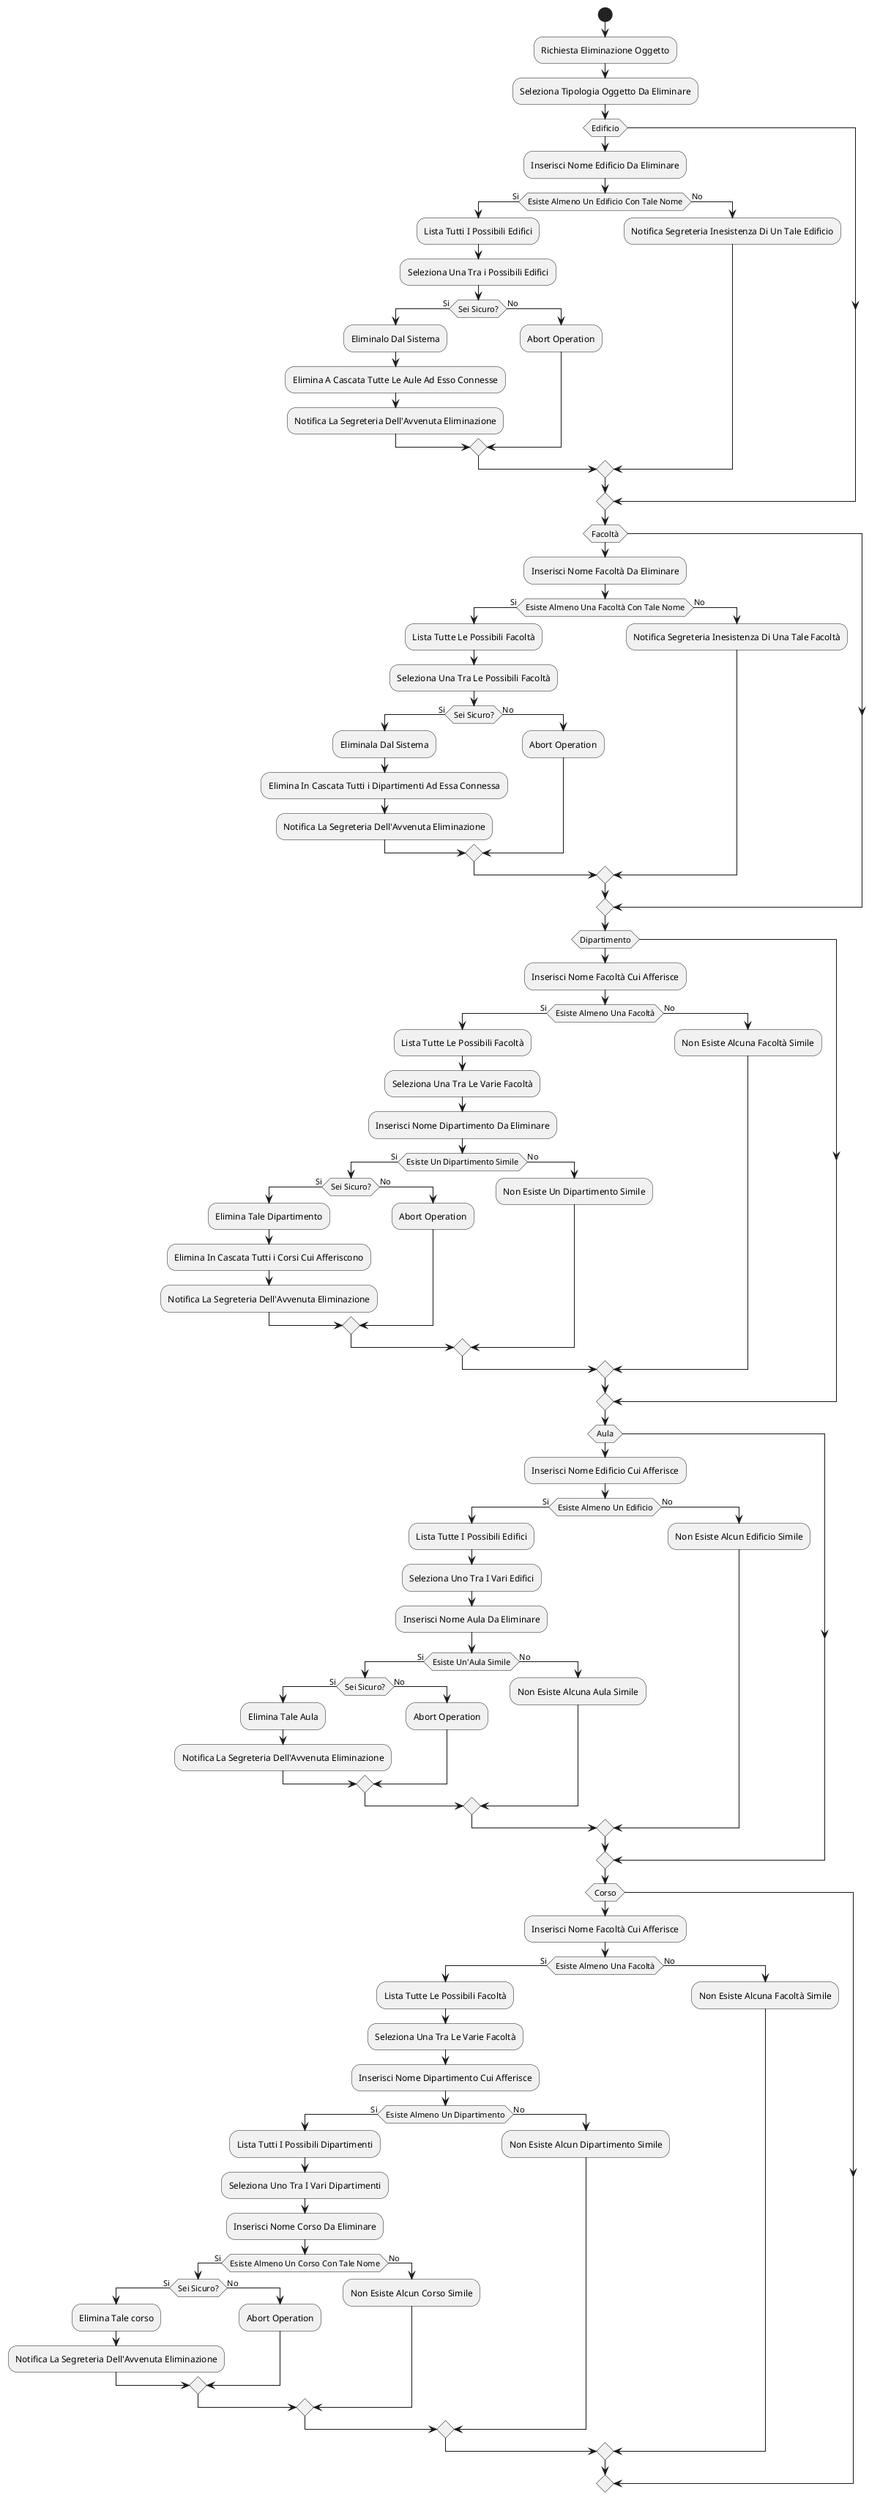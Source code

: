 @startuml

start

:Richiesta Eliminazione Oggetto;

:Seleziona Tipologia Oggetto Da Eliminare;

if (Edificio) then
    :Inserisci Nome Edificio Da Eliminare;
    if (Esiste Almeno Un Edificio Con Tale Nome) then (Si)
        :Lista Tutti I Possibili Edifici;
        :Seleziona Una Tra i Possibili Edifici;
        if (Sei Sicuro?) then (Si)
            :Eliminalo Dal Sistema;
            :Elimina A Cascata Tutte Le Aule Ad Esso Connesse;
            :Notifica La Segreteria Dell'Avvenuta Eliminazione;
        else (No)
            :Abort Operation;
        endif
    else (No)
        :Notifica Segreteria Inesistenza Di Un Tale Edificio;
    endif
endif

if (Facoltà) then

    :Inserisci Nome Facoltà Da Eliminare;

    if (Esiste Almeno Una Facoltà Con Tale Nome) then (Si)

        :Lista Tutte Le Possibili Facoltà;

        :Seleziona Una Tra Le Possibili Facoltà;

        if (Sei Sicuro?) then (Si)
            :Eliminala Dal Sistema;

            :Elimina In Cascata Tutti i Dipartimenti Ad Essa Connessa;

            :Notifica La Segreteria Dell'Avvenuta Eliminazione;

        else (No)

            :Abort Operation;

        endif

    else (No)

        :Notifica Segreteria Inesistenza Di Una Tale Facoltà;

    endif

endif

if (Dipartimento) then

    :Inserisci Nome Facoltà Cui Afferisce;

    if (Esiste Almeno Una Facoltà) then (Si)

        :Lista Tutte Le Possibili Facoltà;

        :Seleziona Una Tra Le Varie Facoltà;

        :Inserisci Nome Dipartimento Da Eliminare;

        if (Esiste Un Dipartimento Simile) then (Si)

            if (Sei Sicuro?) then (Si)
                :Elimina Tale Dipartimento;

                :Elimina In Cascata Tutti i Corsi Cui Afferiscono;

                :Notifica La Segreteria Dell'Avvenuta Eliminazione;

            else (No)

                :Abort Operation;

            endif

        else (No)

            :Non Esiste Un Dipartimento Simile;

        endif

    else (No)

        :Non Esiste Alcuna Facoltà Simile;

    endif

endif

if (Aula) then

    :Inserisci Nome Edificio Cui Afferisce;

    if (Esiste Almeno Un Edificio) then (Si)

        :Lista Tutte I Possibili Edifici;

        :Seleziona Uno Tra I Vari Edifici;

        :Inserisci Nome Aula Da Eliminare;

        if (Esiste Un'Aula Simile) then (Si)

            if (Sei Sicuro?) then (Si)
                :Elimina Tale Aula;

                :Notifica La Segreteria Dell'Avvenuta Eliminazione;

            else (No)

                :Abort Operation;

            endif

        else (No)

            :Non Esiste Alcuna Aula Simile;

        endif

    else (No)

        :Non Esiste Alcun Edificio Simile;

    endif

endif

if (Corso) then

    :Inserisci Nome Facoltà Cui Afferisce;

    if (Esiste Almeno Una Facoltà) then (Si)

        :Lista Tutte Le Possibili Facoltà;

        :Seleziona Una Tra Le Varie Facoltà;

        :Inserisci Nome Dipartimento Cui Afferisce;

        if (Esiste Almeno Un Dipartimento) then (Si)

            :Lista Tutti I Possibili Dipartimenti;

            :Seleziona Uno Tra I Vari Dipartimenti;

            :Inserisci Nome Corso Da Eliminare;

            if (Esiste Almeno Un Corso Con Tale Nome) then (Si)

                if (Sei Sicuro?) then (Si)

                    :Elimina Tale corso;

                    :Notifica La Segreteria Dell'Avvenuta Eliminazione;

                else (No)

                    :Abort Operation;

                endif

            else (No)

                :Non Esiste Alcun Corso Simile;

            endif

        else (No)

            :Non Esiste Alcun Dipartimento Simile;

        endif

    else (No)

        :Non Esiste Alcuna Facoltà Simile;

endif;

@enduml
